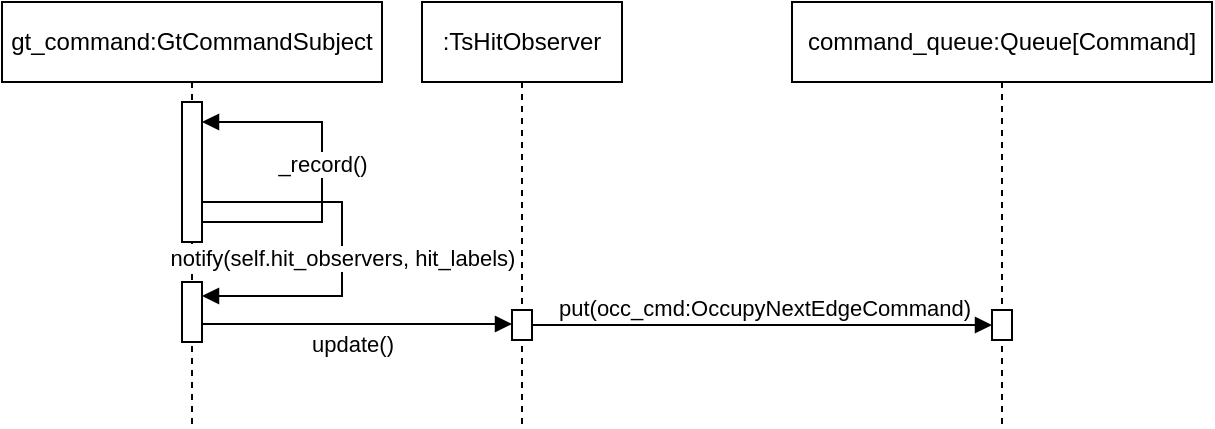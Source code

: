 <mxfile version="24.0.0" type="github">
  <diagram name="Page-1" id="BKqDx57j0ZqPQsNzVKFr">
    <mxGraphModel dx="1418" dy="743" grid="1" gridSize="10" guides="1" tooltips="1" connect="1" arrows="1" fold="1" page="1" pageScale="1" pageWidth="850" pageHeight="1100" math="0" shadow="0">
      <root>
        <mxCell id="0" />
        <mxCell id="1" parent="0" />
        <mxCell id="saX4zRUi23e5ykmQ4rgG-3" value="gt_command:GtCommandSubject" style="shape=umlLifeline;perimeter=lifelinePerimeter;whiteSpace=wrap;html=1;container=1;dropTarget=0;collapsible=0;recursiveResize=0;outlineConnect=0;portConstraint=eastwest;newEdgeStyle={&quot;curved&quot;:0,&quot;rounded&quot;:0};" parent="1" vertex="1">
          <mxGeometry x="7" y="8" width="190" height="212" as="geometry" />
        </mxCell>
        <mxCell id="saX4zRUi23e5ykmQ4rgG-18" value="" style="html=1;points=[[0,0,0,0,5],[0,1,0,0,-5],[1,0,0,0,5],[1,1,0,0,-5]];perimeter=orthogonalPerimeter;outlineConnect=0;targetShapes=umlLifeline;portConstraint=eastwest;newEdgeStyle={&quot;curved&quot;:0,&quot;rounded&quot;:0};" parent="saX4zRUi23e5ykmQ4rgG-3" vertex="1">
          <mxGeometry x="90" y="50" width="10" height="70" as="geometry" />
        </mxCell>
        <mxCell id="X3jZ_XZGRz5ofj76C_X2-1" value="_record()" style="html=1;verticalAlign=bottom;endArrow=block;curved=0;rounded=0;strokeColor=#000000;" parent="saX4zRUi23e5ykmQ4rgG-3" source="saX4zRUi23e5ykmQ4rgG-18" target="saX4zRUi23e5ykmQ4rgG-18" edge="1">
          <mxGeometry x="-0.059" width="80" relative="1" as="geometry">
            <mxPoint x="100" y="100" as="sourcePoint" />
            <mxPoint x="180" y="100" as="targetPoint" />
            <Array as="points">
              <mxPoint x="160" y="110" />
              <mxPoint x="160" y="60" />
            </Array>
            <mxPoint as="offset" />
          </mxGeometry>
        </mxCell>
        <mxCell id="NPFZqhcyP4tH_BtR05BK-1" value="" style="html=1;points=[[0,0,0,0,5],[0,1,0,0,-5],[1,0,0,0,5],[1,1,0,0,-5]];perimeter=orthogonalPerimeter;outlineConnect=0;targetShapes=umlLifeline;portConstraint=eastwest;newEdgeStyle={&quot;curved&quot;:0,&quot;rounded&quot;:0};" parent="saX4zRUi23e5ykmQ4rgG-3" vertex="1">
          <mxGeometry x="90" y="140" width="10" height="30" as="geometry" />
        </mxCell>
        <mxCell id="NPFZqhcyP4tH_BtR05BK-2" value="notify(self.hit_observers, hit_labels)" style="html=1;verticalAlign=bottom;endArrow=block;curved=0;rounded=0;strokeColor=#000000;" parent="saX4zRUi23e5ykmQ4rgG-3" source="saX4zRUi23e5ykmQ4rgG-18" edge="1">
          <mxGeometry x="0.143" width="80" relative="1" as="geometry">
            <mxPoint x="100" y="117" as="sourcePoint" />
            <mxPoint x="100" y="147" as="targetPoint" />
            <Array as="points">
              <mxPoint x="130" y="100" />
              <mxPoint x="170" y="100" />
              <mxPoint x="170" y="147" />
            </Array>
            <mxPoint as="offset" />
          </mxGeometry>
        </mxCell>
        <mxCell id="saX4zRUi23e5ykmQ4rgG-15" value=":TsHitObserver" style="shape=umlLifeline;whiteSpace=wrap;html=1;container=1;dropTarget=0;collapsible=0;recursiveResize=0;outlineConnect=0;portConstraint=eastwest;newEdgeStyle={&quot;curved&quot;:0,&quot;rounded&quot;:0};points=[[0,0,0,0,5],[0,1,0,0,-5],[1,0,0,0,5],[1,1,0,0,-5]];perimeter=rectanglePerimeter;targetShapes=umlLifeline;participant=label;" parent="1" vertex="1">
          <mxGeometry x="217" y="8" width="100" height="212" as="geometry" />
        </mxCell>
        <mxCell id="saX4zRUi23e5ykmQ4rgG-20" value="" style="html=1;points=[[0,0,0,0,5],[0,1,0,0,-5],[1,0,0,0,5],[1,1,0,0,-5]];perimeter=orthogonalPerimeter;outlineConnect=0;targetShapes=umlLifeline;portConstraint=eastwest;newEdgeStyle={&quot;curved&quot;:0,&quot;rounded&quot;:0};" parent="saX4zRUi23e5ykmQ4rgG-15" vertex="1">
          <mxGeometry x="45" y="154" width="10" height="15" as="geometry" />
        </mxCell>
        <mxCell id="saX4zRUi23e5ykmQ4rgG-21" value="update()" style="html=1;verticalAlign=bottom;endArrow=block;curved=0;rounded=0;strokeColor=#000000;" parent="1" target="saX4zRUi23e5ykmQ4rgG-20" edge="1">
          <mxGeometry x="-0.035" y="-19" relative="1" as="geometry">
            <mxPoint x="107" y="169" as="sourcePoint" />
            <mxPoint x="257" y="169" as="targetPoint" />
            <Array as="points" />
            <mxPoint as="offset" />
          </mxGeometry>
        </mxCell>
        <mxCell id="X3jZ_XZGRz5ofj76C_X2-3" value="command_queue:Queue[Command]" style="shape=umlLifeline;perimeter=lifelinePerimeter;whiteSpace=wrap;html=1;container=1;dropTarget=0;collapsible=0;recursiveResize=0;outlineConnect=0;portConstraint=eastwest;newEdgeStyle={&quot;curved&quot;:0,&quot;rounded&quot;:0};" parent="1" vertex="1">
          <mxGeometry x="402" y="8" width="210" height="212" as="geometry" />
        </mxCell>
        <mxCell id="X3jZ_XZGRz5ofj76C_X2-4" value="" style="html=1;points=[[0,0,0,0,5],[0,1,0,0,-5],[1,0,0,0,5],[1,1,0,0,-5]];perimeter=orthogonalPerimeter;outlineConnect=0;targetShapes=umlLifeline;portConstraint=eastwest;newEdgeStyle={&quot;curved&quot;:0,&quot;rounded&quot;:0};" parent="X3jZ_XZGRz5ofj76C_X2-3" vertex="1">
          <mxGeometry x="100" y="154" width="10" height="15" as="geometry" />
        </mxCell>
        <mxCell id="X3jZ_XZGRz5ofj76C_X2-5" value="put(occ_cmd:OccupyNextEdgeCommand)" style="html=1;verticalAlign=bottom;endArrow=block;curved=0;rounded=0;strokeColor=#000000;" parent="1" source="saX4zRUi23e5ykmQ4rgG-20" target="X3jZ_XZGRz5ofj76C_X2-4" edge="1">
          <mxGeometry x="0.005" width="80" relative="1" as="geometry">
            <mxPoint x="422" y="169" as="sourcePoint" />
            <mxPoint x="687" y="169" as="targetPoint" />
            <Array as="points" />
            <mxPoint as="offset" />
          </mxGeometry>
        </mxCell>
      </root>
    </mxGraphModel>
  </diagram>
</mxfile>
